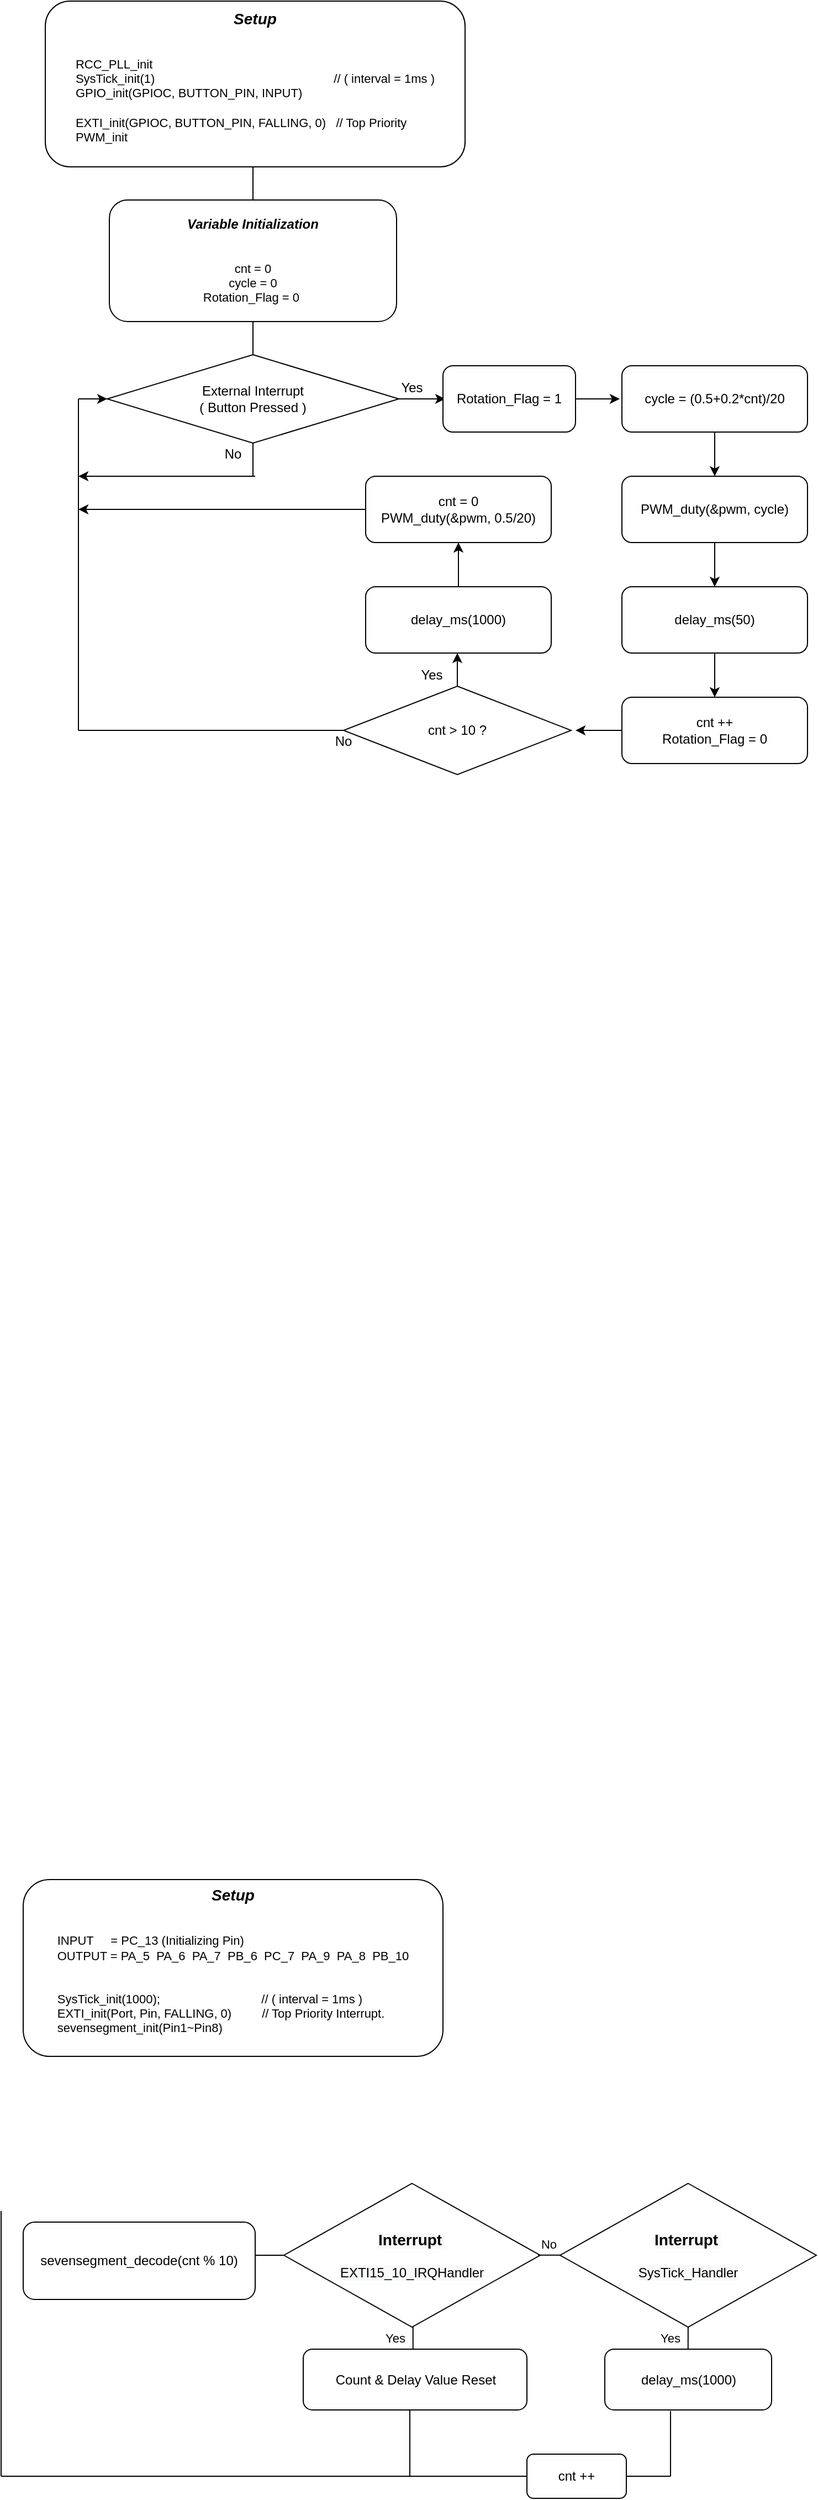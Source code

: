 <mxfile version="15.2.7" type="device"><diagram id="W0j-wVub7BevKi_JYIw6" name="페이지-1"><mxGraphModel dx="1221" dy="1883" grid="1" gridSize="10" guides="1" tooltips="1" connect="1" arrows="1" fold="1" page="1" pageScale="1" pageWidth="827" pageHeight="1169" math="0" shadow="0"><root><mxCell id="0"/><mxCell id="1" parent="0"/><mxCell id="E49OmthKrDA7gJpjjUu7-28" value="&lt;font&gt;&lt;font&gt;&lt;b&gt;&lt;i&gt;&lt;font style=&quot;font-size: 14px&quot;&gt;Setup&lt;/font&gt;&lt;/i&gt;&lt;br style=&quot;font-size: 11px&quot;&gt;&lt;br&gt;&lt;br style=&quot;font-size: 11px&quot;&gt;&lt;div style=&quot;font-size: 11px ; text-align: left&quot;&gt;&lt;span style=&quot;font-weight: normal&quot;&gt;INPUT&amp;nbsp; &amp;nbsp; &amp;nbsp;= PC_13 (Initializing Pin)&lt;/span&gt;&lt;/div&gt;&lt;/b&gt;&lt;/font&gt;&lt;font&gt;&lt;div style=&quot;font-size: 11px ; text-align: left&quot;&gt;&lt;span&gt;OUTPUT = PA_5&amp;nbsp; PA_6&amp;nbsp;&amp;nbsp;PA_7&amp;nbsp; PB_6&amp;nbsp; PC_7&amp;nbsp; PA_9&amp;nbsp; PA_8&amp;nbsp; PB_10&lt;/span&gt;&lt;/div&gt;&lt;div style=&quot;font-size: 11px ; text-align: left&quot;&gt;&lt;span&gt;&lt;br&gt;&lt;/span&gt;&lt;/div&gt;&lt;div style=&quot;font-size: 11px ; text-align: left&quot;&gt;&lt;span&gt;&lt;br&gt;&lt;/span&gt;&lt;/div&gt;&lt;div style=&quot;font-size: 11px ; text-align: left&quot;&gt;&lt;span&gt;SysTick_init(1000);&amp;nbsp; &amp;nbsp; &amp;nbsp; &amp;nbsp; &amp;nbsp; &amp;nbsp; &amp;nbsp; &amp;nbsp; &amp;nbsp; &amp;nbsp; &amp;nbsp; &amp;nbsp; &amp;nbsp; &amp;nbsp; &amp;nbsp; // ( interval = 1ms )&lt;/span&gt;&lt;/div&gt;&lt;div style=&quot;font-size: 11px ; text-align: left&quot;&gt;&lt;span&gt;EXTI_init(Port, Pin, FALLING, 0)&amp;nbsp; &amp;nbsp; &amp;nbsp; &amp;nbsp; &amp;nbsp;// Top&amp;nbsp;&lt;/span&gt;&lt;span&gt;Priority Interrupt.&lt;/span&gt;&lt;/div&gt;&lt;div style=&quot;font-size: 11px ; text-align: left&quot;&gt;&lt;span&gt;sevensegment_init(Pin1~Pin8)&lt;/span&gt;&lt;/div&gt;&lt;div style=&quot;font-size: 11px ; text-align: left&quot;&gt;&lt;span&gt;&lt;br&gt;&lt;/span&gt;&lt;/div&gt;&lt;/font&gt;&lt;/font&gt;" style="rounded=1;whiteSpace=wrap;html=1;fontSize=11;glass=0;strokeWidth=1;shadow=0;" parent="1" vertex="1"><mxGeometry x="50" y="570" width="380" height="160" as="geometry"/></mxCell><mxCell id="E49OmthKrDA7gJpjjUu7-33" value="&lt;font&gt;&lt;font&gt;&lt;i&gt;&lt;b&gt;&lt;font style=&quot;font-size: 12px&quot;&gt;Variable Initialization&lt;/font&gt;&lt;/b&gt;&lt;/i&gt;&lt;br style=&quot;font-size: 11px&quot;&gt;&lt;/font&gt;&lt;br&gt;&lt;br&gt;cnt = 0&lt;br&gt;cycle = 0&lt;br&gt;Rotation_Flag = 0&amp;nbsp;&lt;br&gt;&lt;/font&gt;" style="rounded=1;whiteSpace=wrap;html=1;fontSize=11;glass=0;strokeWidth=1;shadow=0;fontStyle=0" parent="1" vertex="1"><mxGeometry x="128" y="-950" width="260" height="110" as="geometry"/></mxCell><mxCell id="Ev9TgkPvnuMKZaTFb0zy-3" value="sevensegment_decode(cnt % 10)" style="rounded=1;whiteSpace=wrap;html=1;" parent="1" vertex="1"><mxGeometry x="50" y="880" width="210" height="70" as="geometry"/></mxCell><mxCell id="Ev9TgkPvnuMKZaTFb0zy-10" value="&lt;span&gt;cnt ++&lt;/span&gt;" style="rounded=1;whiteSpace=wrap;html=1;" parent="1" vertex="1"><mxGeometry x="506" y="1090" width="90" height="40" as="geometry"/></mxCell><mxCell id="Ev9TgkPvnuMKZaTFb0zy-17" value="&lt;span&gt;Count &amp;amp; Delay Value Reset&lt;br&gt;&lt;/span&gt;" style="rounded=1;whiteSpace=wrap;html=1;" parent="1" vertex="1"><mxGeometry x="303.5" y="995" width="202.5" height="55" as="geometry"/></mxCell><mxCell id="Ev9TgkPvnuMKZaTFb0zy-28" value="&lt;b style=&quot;color: rgb(0 , 0 , 0) ; font-family: &amp;#34;helvetica&amp;#34; ; font-size: 12px ; font-style: normal ; letter-spacing: normal ; text-align: center ; text-indent: 0px ; text-transform: none ; word-spacing: 0px ; background-color: rgb(248 , 249 , 250)&quot;&gt;&lt;font style=&quot;font-size: 14px&quot;&gt;Interrupt&lt;/font&gt;&lt;/b&gt;&lt;span style=&quot;color: rgb(0 , 0 , 0) ; font-family: &amp;#34;helvetica&amp;#34; ; font-size: 12px ; font-style: normal ; font-weight: 400 ; letter-spacing: normal ; text-align: center ; text-indent: 0px ; text-transform: none ; word-spacing: 0px ; background-color: rgb(248 , 249 , 250) ; display: inline ; float: none&quot;&gt;&amp;nbsp;&lt;/span&gt;&lt;br style=&quot;color: rgb(0 , 0 , 0) ; font-family: &amp;#34;helvetica&amp;#34; ; font-size: 12px ; font-style: normal ; font-weight: 400 ; letter-spacing: normal ; text-align: center ; text-indent: 0px ; text-transform: none ; word-spacing: 0px ; background-color: rgb(248 , 249 , 250)&quot;&gt;&lt;br style=&quot;color: rgb(0 , 0 , 0) ; font-family: &amp;#34;helvetica&amp;#34; ; font-size: 12px ; font-style: normal ; font-weight: 400 ; letter-spacing: normal ; text-align: center ; text-indent: 0px ; text-transform: none ; word-spacing: 0px ; background-color: rgb(248 , 249 , 250)&quot;&gt;&lt;span style=&quot;color: rgb(0 , 0 , 0) ; font-family: &amp;#34;helvetica&amp;#34; ; font-size: 12px ; font-style: normal ; font-weight: 400 ; letter-spacing: normal ; text-align: center ; text-indent: 0px ; text-transform: none ; word-spacing: 0px ; background-color: rgb(248 , 249 , 250) ; display: inline ; float: none&quot;&gt;EXTI15_10_IRQHandler&lt;/span&gt;&lt;br&gt;" style="rhombus;whiteSpace=wrap;html=1;" parent="1" vertex="1"><mxGeometry x="286" y="845" width="232" height="130" as="geometry"/></mxCell><mxCell id="Ev9TgkPvnuMKZaTFb0zy-29" value="" style="endArrow=none;html=1;" parent="1" edge="1"><mxGeometry width="50" height="50" relative="1" as="geometry"><mxPoint x="402.88" y="995" as="sourcePoint"/><mxPoint x="402.88" y="975" as="targetPoint"/></mxGeometry></mxCell><mxCell id="Ev9TgkPvnuMKZaTFb0zy-30" value="Yes" style="text;html=1;strokeColor=none;fillColor=none;align=center;verticalAlign=middle;whiteSpace=wrap;rounded=0;fontSize=11;" parent="1" vertex="1"><mxGeometry x="367" y="975" width="40" height="20" as="geometry"/></mxCell><mxCell id="Ev9TgkPvnuMKZaTFb0zy-32" value="" style="endArrow=none;html=1;" parent="1" edge="1"><mxGeometry width="50" height="50" relative="1" as="geometry"><mxPoint x="516" y="909.83" as="sourcePoint"/><mxPoint x="536" y="909.83" as="targetPoint"/></mxGeometry></mxCell><mxCell id="Ev9TgkPvnuMKZaTFb0zy-34" value="&lt;b style=&quot;color: rgb(0 , 0 , 0) ; font-family: &amp;#34;helvetica&amp;#34; ; font-size: 12px ; font-style: normal ; letter-spacing: normal ; text-align: center ; text-indent: 0px ; text-transform: none ; word-spacing: 0px ; background-color: rgb(248 , 249 , 250)&quot;&gt;&lt;font style=&quot;font-size: 14px&quot;&gt;Interrupt&lt;/font&gt;&lt;/b&gt;&lt;span style=&quot;color: rgb(0 , 0 , 0) ; font-family: &amp;#34;helvetica&amp;#34; ; font-size: 12px ; font-style: normal ; font-weight: 400 ; letter-spacing: normal ; text-align: center ; text-indent: 0px ; text-transform: none ; word-spacing: 0px ; background-color: rgb(248 , 249 , 250) ; display: inline ; float: none&quot;&gt;&amp;nbsp;&lt;/span&gt;&lt;br style=&quot;color: rgb(0 , 0 , 0) ; font-family: &amp;#34;helvetica&amp;#34; ; font-size: 12px ; font-style: normal ; font-weight: 400 ; letter-spacing: normal ; text-align: center ; text-indent: 0px ; text-transform: none ; word-spacing: 0px ; background-color: rgb(248 , 249 , 250)&quot;&gt;&lt;br style=&quot;color: rgb(0 , 0 , 0) ; font-family: &amp;#34;helvetica&amp;#34; ; font-size: 12px ; font-style: normal ; font-weight: 400 ; letter-spacing: normal ; text-align: center ; text-indent: 0px ; text-transform: none ; word-spacing: 0px ; background-color: rgb(248 , 249 , 250)&quot;&gt;&lt;span style=&quot;color: rgb(0 , 0 , 0) ; font-family: &amp;#34;helvetica&amp;#34; ; font-size: 12px ; font-style: normal ; font-weight: 400 ; letter-spacing: normal ; text-align: center ; text-indent: 0px ; text-transform: none ; word-spacing: 0px ; background-color: rgb(248 , 249 , 250) ; display: inline ; float: none&quot;&gt;SysTick_Handler&lt;/span&gt;" style="rhombus;whiteSpace=wrap;html=1;" parent="1" vertex="1"><mxGeometry x="536" y="845" width="232" height="130" as="geometry"/></mxCell><mxCell id="Ev9TgkPvnuMKZaTFb0zy-37" value="No" style="text;html=1;strokeColor=none;fillColor=none;align=center;verticalAlign=middle;whiteSpace=wrap;rounded=0;fontSize=11;" parent="1" vertex="1"><mxGeometry x="506" y="890" width="40" height="20" as="geometry"/></mxCell><mxCell id="Ev9TgkPvnuMKZaTFb0zy-39" value="" style="endArrow=none;html=1;" parent="1" target="Ev9TgkPvnuMKZaTFb0zy-34" edge="1"><mxGeometry width="50" height="50" relative="1" as="geometry"><mxPoint x="651.88" y="995" as="sourcePoint"/><mxPoint x="651.88" y="975" as="targetPoint"/></mxGeometry></mxCell><mxCell id="Ev9TgkPvnuMKZaTFb0zy-40" value="Yes" style="text;html=1;strokeColor=none;fillColor=none;align=center;verticalAlign=middle;whiteSpace=wrap;rounded=0;fontSize=11;" parent="1" vertex="1"><mxGeometry x="616" y="975" width="40" height="20" as="geometry"/></mxCell><mxCell id="Ev9TgkPvnuMKZaTFb0zy-45" value="delay_ms(1000)" style="rounded=1;whiteSpace=wrap;html=1;" parent="1" vertex="1"><mxGeometry x="576.5" y="995" width="151" height="55" as="geometry"/></mxCell><mxCell id="Ev9TgkPvnuMKZaTFb0zy-46" value="" style="endArrow=none;html=1;entryX=0;entryY=0.5;entryDx=0;entryDy=0;" parent="1" target="Ev9TgkPvnuMKZaTFb0zy-28" edge="1"><mxGeometry width="50" height="50" relative="1" as="geometry"><mxPoint x="260" y="910" as="sourcePoint"/><mxPoint x="310" y="860" as="targetPoint"/></mxGeometry></mxCell><mxCell id="NzqrLjezVtL5RYAXDl3G-8" value="" style="endArrow=none;html=1;entryX=0.394;entryY=1.015;entryDx=0;entryDy=0;entryPerimeter=0;" parent="1" target="Ev9TgkPvnuMKZaTFb0zy-45" edge="1"><mxGeometry width="50" height="50" relative="1" as="geometry"><mxPoint x="636" y="1110" as="sourcePoint"/><mxPoint x="635.5" y="1055" as="targetPoint"/></mxGeometry></mxCell><mxCell id="NzqrLjezVtL5RYAXDl3G-9" value="" style="endArrow=none;html=1;" parent="1" edge="1"><mxGeometry width="50" height="50" relative="1" as="geometry"><mxPoint x="596" y="1110" as="sourcePoint"/><mxPoint x="636" y="1110" as="targetPoint"/></mxGeometry></mxCell><mxCell id="NzqrLjezVtL5RYAXDl3G-10" value="" style="endArrow=none;html=1;" parent="1" edge="1"><mxGeometry width="50" height="50" relative="1" as="geometry"><mxPoint x="30" y="1110" as="sourcePoint"/><mxPoint x="506" y="1110" as="targetPoint"/></mxGeometry></mxCell><mxCell id="NzqrLjezVtL5RYAXDl3G-11" value="" style="endArrow=none;html=1;" parent="1" edge="1"><mxGeometry width="50" height="50" relative="1" as="geometry"><mxPoint x="30" y="1110" as="sourcePoint"/><mxPoint x="30" y="870" as="targetPoint"/></mxGeometry></mxCell><mxCell id="NzqrLjezVtL5RYAXDl3G-12" value="" style="endArrow=none;html=1;" parent="1" edge="1"><mxGeometry width="50" height="50" relative="1" as="geometry"><mxPoint x="186" y="-840" as="sourcePoint"/><mxPoint x="246" y="-840" as="targetPoint"/></mxGeometry></mxCell><mxCell id="NzqrLjezVtL5RYAXDl3G-14" value="" style="endArrow=none;html=1;" parent="1" edge="1"><mxGeometry width="50" height="50" relative="1" as="geometry"><mxPoint x="400" y="1110" as="sourcePoint"/><mxPoint x="400" y="1050" as="targetPoint"/></mxGeometry></mxCell><mxCell id="pfp5ijlTgk-dWuZeDqmA-1" value="&lt;font&gt;&lt;font&gt;&lt;b&gt;&lt;i&gt;&lt;font style=&quot;font-size: 14px&quot;&gt;Setup&lt;/font&gt;&lt;/i&gt;&lt;br style=&quot;font-size: 11px&quot;&gt;&lt;br&gt;&lt;br style=&quot;font-size: 11px&quot;&gt;&lt;div style=&quot;font-size: 11px ; text-align: left&quot;&gt;&lt;span style=&quot;font-weight: normal&quot;&gt;RCC_PLL_init&lt;/span&gt;&lt;br&gt;&lt;/div&gt;&lt;/b&gt;&lt;/font&gt;&lt;font&gt;&lt;div style=&quot;font-size: 11px ; text-align: left&quot;&gt;&lt;span&gt;SysTick_init(1)&amp;nbsp; &amp;nbsp; &amp;nbsp; &amp;nbsp; &amp;nbsp; &amp;nbsp; &amp;nbsp; &amp;nbsp; &amp;nbsp; &amp;nbsp; &amp;nbsp; &amp;nbsp; &amp;nbsp; &amp;nbsp; &amp;nbsp; &amp;nbsp; &amp;nbsp; &amp;nbsp; &amp;nbsp; &amp;nbsp; &amp;nbsp; &amp;nbsp; &amp;nbsp; &amp;nbsp; &amp;nbsp; &amp;nbsp; &amp;nbsp;// ( interval = 1ms )&lt;/span&gt;&lt;/div&gt;&lt;div style=&quot;font-size: 11px ; text-align: left&quot;&gt;&lt;span&gt;GPIO_init(GPIOC, BUTTON_PIN, INPUT)&lt;/span&gt;&lt;/div&gt;&lt;div style=&quot;font-size: 11px ; text-align: left&quot;&gt;&lt;span&gt;&lt;br&gt;&lt;/span&gt;&lt;/div&gt;&lt;div style=&quot;font-size: 11px ; text-align: left&quot;&gt;&lt;span&gt;EXTI_init(GPIOC, BUTTON_PIN, FALLING, 0)&amp;nbsp; &amp;nbsp;// Top Priority&lt;/span&gt;&lt;/div&gt;&lt;div style=&quot;font-size: 11px ; text-align: left&quot;&gt;PWM_init&lt;/div&gt;&lt;div style=&quot;font-size: 11px ; text-align: left&quot;&gt;&lt;span&gt;&lt;br&gt;&lt;/span&gt;&lt;/div&gt;&lt;/font&gt;&lt;/font&gt;" style="rounded=1;whiteSpace=wrap;html=1;fontSize=11;glass=0;strokeWidth=1;shadow=0;" vertex="1" parent="1"><mxGeometry x="70" y="-1130" width="380" height="150" as="geometry"/></mxCell><mxCell id="pfp5ijlTgk-dWuZeDqmA-2" value="" style="endArrow=none;html=1;entryX=0.5;entryY=1;entryDx=0;entryDy=0;" edge="1" parent="1"><mxGeometry width="50" height="50" relative="1" as="geometry"><mxPoint x="258" y="-950" as="sourcePoint"/><mxPoint x="258" y="-980" as="targetPoint"/></mxGeometry></mxCell><mxCell id="pfp5ijlTgk-dWuZeDqmA-3" value="" style="endArrow=none;html=1;entryX=0.5;entryY=1;entryDx=0;entryDy=0;" edge="1" parent="1" target="E49OmthKrDA7gJpjjUu7-33"><mxGeometry width="50" height="50" relative="1" as="geometry"><mxPoint x="258" y="-810" as="sourcePoint"/><mxPoint x="248" y="-820" as="targetPoint"/></mxGeometry></mxCell><mxCell id="pfp5ijlTgk-dWuZeDqmA-4" value="External Interrupt&lt;br&gt;( Button Pressed )" style="rhombus;whiteSpace=wrap;html=1;" vertex="1" parent="1"><mxGeometry x="126" y="-810" width="264" height="80" as="geometry"/></mxCell><mxCell id="pfp5ijlTgk-dWuZeDqmA-5" value="" style="endArrow=classic;html=1;" edge="1" parent="1"><mxGeometry width="50" height="50" relative="1" as="geometry"><mxPoint x="390" y="-770" as="sourcePoint"/><mxPoint x="432" y="-770" as="targetPoint"/></mxGeometry></mxCell><mxCell id="pfp5ijlTgk-dWuZeDqmA-7" value="" style="endArrow=none;html=1;entryX=0.5;entryY=1;entryDx=0;entryDy=0;" edge="1" parent="1" target="pfp5ijlTgk-dWuZeDqmA-4"><mxGeometry width="50" height="50" relative="1" as="geometry"><mxPoint x="258" y="-700" as="sourcePoint"/><mxPoint x="248" y="-720" as="targetPoint"/></mxGeometry></mxCell><mxCell id="pfp5ijlTgk-dWuZeDqmA-9" value="" style="endArrow=none;html=1;" edge="1" parent="1"><mxGeometry width="50" height="50" relative="1" as="geometry"><mxPoint x="100" y="-700" as="sourcePoint"/><mxPoint x="100" y="-770" as="targetPoint"/></mxGeometry></mxCell><mxCell id="pfp5ijlTgk-dWuZeDqmA-10" value="" style="endArrow=classic;html=1;entryX=0;entryY=0.5;entryDx=0;entryDy=0;" edge="1" parent="1" target="pfp5ijlTgk-dWuZeDqmA-4"><mxGeometry width="50" height="50" relative="1" as="geometry"><mxPoint x="100" y="-770" as="sourcePoint"/><mxPoint x="200" y="-760" as="targetPoint"/></mxGeometry></mxCell><mxCell id="pfp5ijlTgk-dWuZeDqmA-11" value="No" style="text;html=1;strokeColor=none;fillColor=none;align=center;verticalAlign=middle;whiteSpace=wrap;rounded=0;" vertex="1" parent="1"><mxGeometry x="220" y="-730" width="40" height="20" as="geometry"/></mxCell><mxCell id="pfp5ijlTgk-dWuZeDqmA-12" value="Yes" style="text;html=1;strokeColor=none;fillColor=none;align=center;verticalAlign=middle;whiteSpace=wrap;rounded=0;" vertex="1" parent="1"><mxGeometry x="382" y="-790" width="40" height="20" as="geometry"/></mxCell><mxCell id="pfp5ijlTgk-dWuZeDqmA-13" value="Rotation_Flag = 1" style="rounded=1;whiteSpace=wrap;html=1;" vertex="1" parent="1"><mxGeometry x="430" y="-800" width="120" height="60" as="geometry"/></mxCell><mxCell id="pfp5ijlTgk-dWuZeDqmA-14" value="" style="endArrow=classic;html=1;" edge="1" parent="1"><mxGeometry width="50" height="50" relative="1" as="geometry"><mxPoint x="550" y="-770" as="sourcePoint"/><mxPoint x="590" y="-770" as="targetPoint"/></mxGeometry></mxCell><mxCell id="pfp5ijlTgk-dWuZeDqmA-15" value="cycle = (0.5+0.2*cnt)/20" style="rounded=1;whiteSpace=wrap;html=1;" vertex="1" parent="1"><mxGeometry x="592" y="-800" width="168" height="60" as="geometry"/></mxCell><mxCell id="pfp5ijlTgk-dWuZeDqmA-17" value="" style="endArrow=classic;html=1;exitX=0.5;exitY=1;exitDx=0;exitDy=0;" edge="1" parent="1" source="pfp5ijlTgk-dWuZeDqmA-15"><mxGeometry width="50" height="50" relative="1" as="geometry"><mxPoint x="530" y="-690" as="sourcePoint"/><mxPoint x="676" y="-700" as="targetPoint"/></mxGeometry></mxCell><mxCell id="pfp5ijlTgk-dWuZeDqmA-18" value="PWM_duty(&amp;amp;pwm, cycle)" style="rounded=1;whiteSpace=wrap;html=1;" vertex="1" parent="1"><mxGeometry x="592" y="-700" width="168" height="60" as="geometry"/></mxCell><mxCell id="pfp5ijlTgk-dWuZeDqmA-19" value="" style="endArrow=classic;html=1;exitX=0.5;exitY=1;exitDx=0;exitDy=0;" edge="1" parent="1" source="pfp5ijlTgk-dWuZeDqmA-18"><mxGeometry width="50" height="50" relative="1" as="geometry"><mxPoint x="530" y="-690" as="sourcePoint"/><mxPoint x="676" y="-600" as="targetPoint"/></mxGeometry></mxCell><mxCell id="pfp5ijlTgk-dWuZeDqmA-20" value="delay_ms(50)" style="rounded=1;whiteSpace=wrap;html=1;" vertex="1" parent="1"><mxGeometry x="592" y="-600" width="168" height="60" as="geometry"/></mxCell><mxCell id="pfp5ijlTgk-dWuZeDqmA-21" value="" style="endArrow=classic;html=1;exitX=0.5;exitY=1;exitDx=0;exitDy=0;" edge="1" parent="1" source="pfp5ijlTgk-dWuZeDqmA-20"><mxGeometry width="50" height="50" relative="1" as="geometry"><mxPoint x="590" y="-630" as="sourcePoint"/><mxPoint x="676" y="-500" as="targetPoint"/></mxGeometry></mxCell><mxCell id="pfp5ijlTgk-dWuZeDqmA-22" value="cnt ++&lt;br&gt;Rotation_Flag = 0" style="rounded=1;whiteSpace=wrap;html=1;" vertex="1" parent="1"><mxGeometry x="592" y="-500" width="168" height="60" as="geometry"/></mxCell><mxCell id="pfp5ijlTgk-dWuZeDqmA-23" value="" style="endArrow=classic;html=1;exitX=0;exitY=0.5;exitDx=0;exitDy=0;" edge="1" parent="1" source="pfp5ijlTgk-dWuZeDqmA-22"><mxGeometry width="50" height="50" relative="1" as="geometry"><mxPoint x="650" y="-500" as="sourcePoint"/><mxPoint x="550" y="-470" as="targetPoint"/></mxGeometry></mxCell><mxCell id="pfp5ijlTgk-dWuZeDqmA-24" value="cnt &amp;gt; 10 ?" style="rhombus;whiteSpace=wrap;html=1;" vertex="1" parent="1"><mxGeometry x="340" y="-510" width="206" height="80" as="geometry"/></mxCell><mxCell id="pfp5ijlTgk-dWuZeDqmA-25" value="" style="endArrow=classic;html=1;exitX=0.5;exitY=0;exitDx=0;exitDy=0;" edge="1" parent="1" source="pfp5ijlTgk-dWuZeDqmA-24"><mxGeometry width="50" height="50" relative="1" as="geometry"><mxPoint x="460" y="-580" as="sourcePoint"/><mxPoint x="443" y="-540" as="targetPoint"/></mxGeometry></mxCell><mxCell id="pfp5ijlTgk-dWuZeDqmA-26" value="Yes" style="text;html=1;strokeColor=none;fillColor=none;align=center;verticalAlign=middle;whiteSpace=wrap;rounded=0;" vertex="1" parent="1"><mxGeometry x="400" y="-530" width="40" height="20" as="geometry"/></mxCell><mxCell id="pfp5ijlTgk-dWuZeDqmA-27" value="No" style="text;html=1;strokeColor=none;fillColor=none;align=center;verticalAlign=middle;whiteSpace=wrap;rounded=0;" vertex="1" parent="1"><mxGeometry x="320" y="-470" width="40" height="20" as="geometry"/></mxCell><mxCell id="pfp5ijlTgk-dWuZeDqmA-28" value="" style="endArrow=none;html=1;exitX=0;exitY=0.5;exitDx=0;exitDy=0;" edge="1" parent="1" source="pfp5ijlTgk-dWuZeDqmA-24"><mxGeometry width="50" height="50" relative="1" as="geometry"><mxPoint x="460" y="-580" as="sourcePoint"/><mxPoint x="100" y="-470" as="targetPoint"/></mxGeometry></mxCell><mxCell id="pfp5ijlTgk-dWuZeDqmA-29" value="" style="endArrow=none;html=1;" edge="1" parent="1"><mxGeometry width="50" height="50" relative="1" as="geometry"><mxPoint x="100" y="-470" as="sourcePoint"/><mxPoint x="100" y="-700" as="targetPoint"/></mxGeometry></mxCell><mxCell id="pfp5ijlTgk-dWuZeDqmA-30" value="delay_ms(1000)" style="rounded=1;whiteSpace=wrap;html=1;" vertex="1" parent="1"><mxGeometry x="360" y="-600" width="168" height="60" as="geometry"/></mxCell><mxCell id="pfp5ijlTgk-dWuZeDqmA-32" value="" style="endArrow=classic;html=1;exitX=0.5;exitY=0;exitDx=0;exitDy=0;" edge="1" parent="1" source="pfp5ijlTgk-dWuZeDqmA-30"><mxGeometry width="50" height="50" relative="1" as="geometry"><mxPoint x="460" y="-580" as="sourcePoint"/><mxPoint x="444" y="-640" as="targetPoint"/></mxGeometry></mxCell><mxCell id="pfp5ijlTgk-dWuZeDqmA-33" value="cnt = 0&lt;br&gt;PWM_duty(&amp;amp;pwm, 0.5/20)" style="rounded=1;whiteSpace=wrap;html=1;" vertex="1" parent="1"><mxGeometry x="360" y="-700" width="168" height="60" as="geometry"/></mxCell><mxCell id="pfp5ijlTgk-dWuZeDqmA-36" value="" style="endArrow=classic;html=1;exitX=0;exitY=0.5;exitDx=0;exitDy=0;" edge="1" parent="1" source="pfp5ijlTgk-dWuZeDqmA-33"><mxGeometry width="50" height="50" relative="1" as="geometry"><mxPoint x="430" y="-600" as="sourcePoint"/><mxPoint x="100" y="-670" as="targetPoint"/></mxGeometry></mxCell><mxCell id="pfp5ijlTgk-dWuZeDqmA-37" value="" style="endArrow=classic;html=1;" edge="1" parent="1"><mxGeometry width="50" height="50" relative="1" as="geometry"><mxPoint x="260" y="-700" as="sourcePoint"/><mxPoint x="100" y="-700" as="targetPoint"/></mxGeometry></mxCell></root></mxGraphModel></diagram></mxfile>